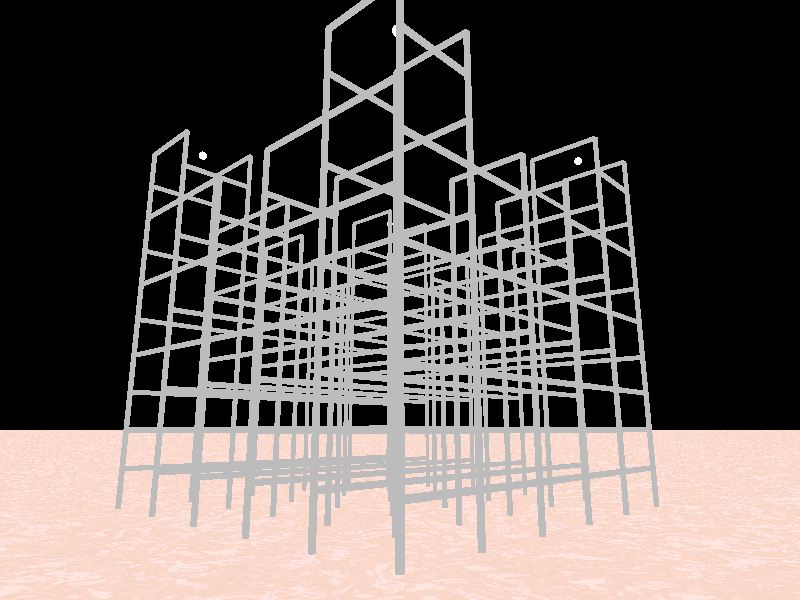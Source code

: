 // The PipeDream from BM 2010
// 
// Pipes are 4 feet per square / 1.22 m --> define this to be 1
// pipe diameter 1.66 inches/ 4.2cm     --> this is 0.034

#include "colors.inc"
#include "metals.inc"
#include "glass.inc"
#include "stones1.inc"

camera {
  angle 70
  location <-3,-3.2,1>
  look_at <0,0,2>
  sky <0,0,1>
}

plane {
  <0,0,1>,0
  texture {T_Grnt15a}
}

// The vertical beams
#declare X = 0;
#while(X <= 5)
  #declare Y = 0;
  #while(Y <= 5)
    #declare Z=5;
    #if ((X =2) | (X=3))
      #declare Z=Z-1;
    #end
    #if ((Y =2) | (Y=3))
      #declare Z=Z-1;
    #end
    cylinder {
      <X,Y,0>,
      <X,Y,Z>,
      0.034
      texture {
        T_Chrome_3B
      }
    }
    #declare Y = Y+1;
  #end
  #declare X = X+1;
#end

// Lower Full Horizontal Beams
#declare X = 0;
#while(X <= 5)
  #declare Z = 0.5;
  #while(Z <= 2.5)
    cylinder {
      <X,0,Z>,
      <X,5,Z>,
      0.034
      texture {
        T_Chrome_3B
      }
    }
    #declare Z = Z+1;
  #end
  #declare X = X+1;
#end
// Lower Split Horizontal Beams
#declare X = 0;
#while(X <= 5)
  #declare Z = 3.5;
  #while(Z <= 4.5)
    #declare TMP = Z;
    #if ((X=2) | (X=3))
      #declare TMP=Z+1;
    #end
    #if (TMP < 5.5)
      cylinder {
        <X,0,Z>,
        <X,5.5-TMP,Z>,
        0.034
        texture {
          T_Chrome_3B
        }
      }
      cylinder {
        <X,5,Z>,
        <X,TMP-0.5,Z>,
        0.034
        texture {
          T_Chrome_3B
        }
      }
    #end

    #declare Z = Z+1;
  #end
  #declare X = X+1;
#end


// Higher Full Horizontal Beams
#declare Y = 0;
#while(Y <= 5)
  #declare Z = 1;
  #while(Z <= 3)
    cylinder {
      <0,Y,Z>,
      <5,Y,Z>,
      0.034
      texture {
        T_Chrome_3B
      }
    }
    #declare Z = Z+1;
  #end
  #declare Y = Y+1;
#end

// Higher Split Horizontal Beams
#declare Y = 0;
#while(Y <= 5)
  #declare Z = 4;
  #while(Z <= 5)
    #declare TMP = Z;
    #if ((Y=2) | (Y=3))
      #declare TMP=Z+1;
    #end
    #if (TMP < 6)
      cylinder {
        <0,Y,Z>,
        <6-TMP,Y,Z>,
        0.034
        texture {
          T_Chrome_3B
        }
      }
      cylinder {
        <5,Y,Z>,
        <TMP-1,Y,Z>,
        0.034
        texture {
          T_Chrome_3B
        }
      }
    #end

    #declare Z = Z+1;
  #end
  #declare Y = Y+1;
#end

#declare lantern = sphere {<0,0,0>,0.06 texture {T_Glass3}}

// Lights on the ground, outside the structure
//light_source { <-1, -1, 0> color White fade_distance 5 fade_power 1 looks_like {lantern}}
//light_source { <6, -1, 0> color White fade_distance 5 fade_power 1 looks_like {lantern}}
//light_source { <6, 6, 0> color White fade_distance 5 fade_power 1 looks_like {lantern}}
//light_source { <-1, 6, 0> color White fade_distance 5 fade_power 1 looks_like {lantern}}

// Lights in the towers
light_source { <0.5, 0.5, 5> color White fade_distance 3 fade_power 2 looks_like {lantern}}
light_source { <4.5, 0.5, 5> color White fade_distance 3 fade_power 2 looks_like {lantern}}
light_source { <4.5, 4.5, 5> color White fade_distance 3 fade_power 2 looks_like {lantern}}
light_source { <0.5, 4.5, 5> color White fade_distance 2 fade_power 2 looks_like {lantern}}


//light_source { <2.5, 2.5, 5.5> color White fade_distance 15 fade_power 1 looks_like {lantern}}
//light_source { <4.5, 1.5, 5.5> color White fade_distance 15 fade_power 1 looks_like {lantern}}
//light_source { <3.5, 2.5, 5.5> color White fade_distance 15 fade_power 1 looks_like {lantern}}
//light_source { <-3, -3, 1.2> color White fade_distance 15 fade_power 1 }
